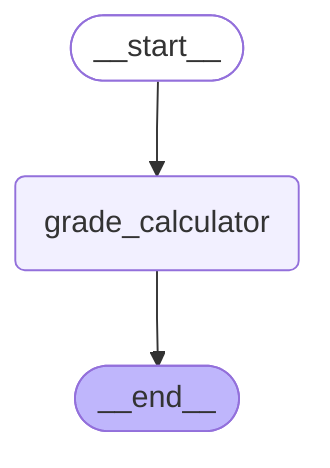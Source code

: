 ---
config:
  flowchart:
    curve: linear
---
graph TD;
	__start__([<p>__start__</p>]):::first
	grade_calculator(grade_calculator)
	__end__([<p>__end__</p>]):::last
	__start__ --> grade_calculator;
	grade_calculator --> __end__;
	classDef default fill:#f2f0ff,line-height:1.2
	classDef first fill-opacity:0
	classDef last fill:#bfb6fc